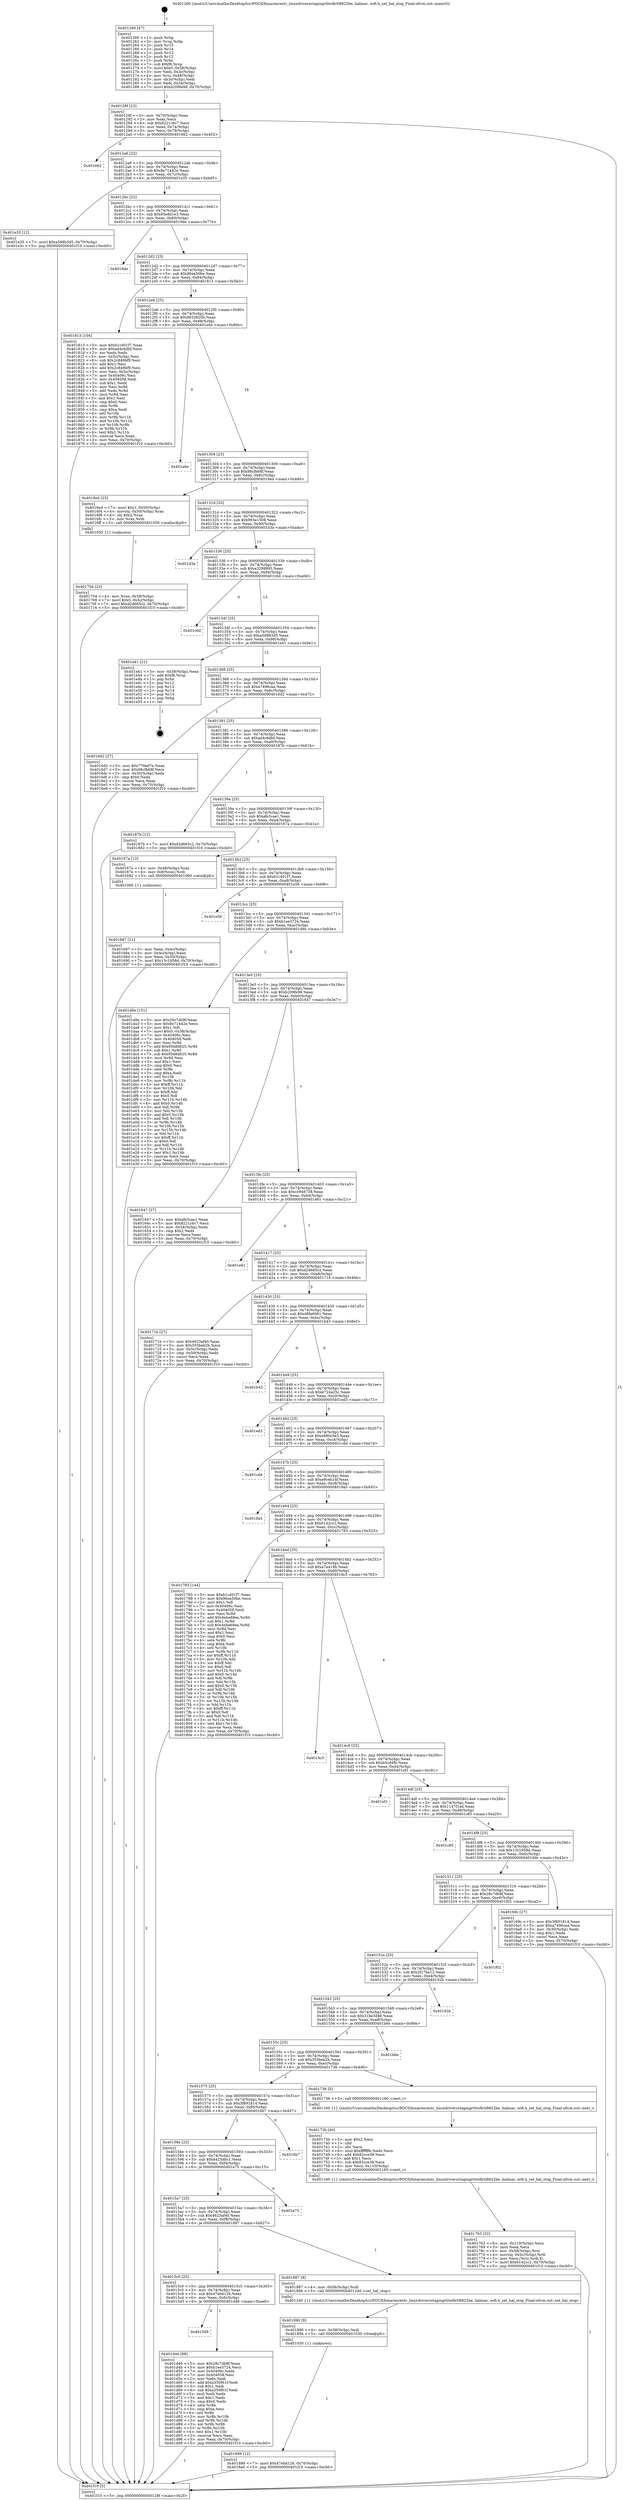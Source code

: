 digraph "0x401260" {
  label = "0x401260 (/mnt/c/Users/mathe/Desktop/tcc/POCII/binaries/extr_linuxdriversstagingrtlwifirtl8822be..halmac..wifi.h_set_hal_stop_Final-ollvm.out::main(0))"
  labelloc = "t"
  node[shape=record]

  Entry [label="",width=0.3,height=0.3,shape=circle,fillcolor=black,style=filled]
  "0x40128f" [label="{
     0x40128f [23]\l
     | [instrs]\l
     &nbsp;&nbsp;0x40128f \<+3\>: mov -0x70(%rbp),%eax\l
     &nbsp;&nbsp;0x401292 \<+2\>: mov %eax,%ecx\l
     &nbsp;&nbsp;0x401294 \<+6\>: sub $0x8221c6c7,%ecx\l
     &nbsp;&nbsp;0x40129a \<+3\>: mov %eax,-0x74(%rbp)\l
     &nbsp;&nbsp;0x40129d \<+3\>: mov %ecx,-0x78(%rbp)\l
     &nbsp;&nbsp;0x4012a0 \<+6\>: je 0000000000401662 \<main+0x402\>\l
  }"]
  "0x401662" [label="{
     0x401662\l
  }", style=dashed]
  "0x4012a6" [label="{
     0x4012a6 [22]\l
     | [instrs]\l
     &nbsp;&nbsp;0x4012a6 \<+5\>: jmp 00000000004012ab \<main+0x4b\>\l
     &nbsp;&nbsp;0x4012ab \<+3\>: mov -0x74(%rbp),%eax\l
     &nbsp;&nbsp;0x4012ae \<+5\>: sub $0x8e71442e,%eax\l
     &nbsp;&nbsp;0x4012b3 \<+3\>: mov %eax,-0x7c(%rbp)\l
     &nbsp;&nbsp;0x4012b6 \<+6\>: je 0000000000401e35 \<main+0xbd5\>\l
  }"]
  Exit [label="",width=0.3,height=0.3,shape=circle,fillcolor=black,style=filled,peripheries=2]
  "0x401e35" [label="{
     0x401e35 [12]\l
     | [instrs]\l
     &nbsp;&nbsp;0x401e35 \<+7\>: movl $0xa598b3d5,-0x70(%rbp)\l
     &nbsp;&nbsp;0x401e3c \<+5\>: jmp 0000000000401f10 \<main+0xcb0\>\l
  }"]
  "0x4012bc" [label="{
     0x4012bc [22]\l
     | [instrs]\l
     &nbsp;&nbsp;0x4012bc \<+5\>: jmp 00000000004012c1 \<main+0x61\>\l
     &nbsp;&nbsp;0x4012c1 \<+3\>: mov -0x74(%rbp),%eax\l
     &nbsp;&nbsp;0x4012c4 \<+5\>: sub $0x95e8d1e3,%eax\l
     &nbsp;&nbsp;0x4012c9 \<+3\>: mov %eax,-0x80(%rbp)\l
     &nbsp;&nbsp;0x4012cc \<+6\>: je 00000000004019de \<main+0x77e\>\l
  }"]
  "0x4015d9" [label="{
     0x4015d9\l
  }", style=dashed]
  "0x4019de" [label="{
     0x4019de\l
  }", style=dashed]
  "0x4012d2" [label="{
     0x4012d2 [25]\l
     | [instrs]\l
     &nbsp;&nbsp;0x4012d2 \<+5\>: jmp 00000000004012d7 \<main+0x77\>\l
     &nbsp;&nbsp;0x4012d7 \<+3\>: mov -0x74(%rbp),%eax\l
     &nbsp;&nbsp;0x4012da \<+5\>: sub $0x96ea50be,%eax\l
     &nbsp;&nbsp;0x4012df \<+6\>: mov %eax,-0x84(%rbp)\l
     &nbsp;&nbsp;0x4012e5 \<+6\>: je 0000000000401813 \<main+0x5b3\>\l
  }"]
  "0x401d46" [label="{
     0x401d46 [88]\l
     | [instrs]\l
     &nbsp;&nbsp;0x401d46 \<+5\>: mov $0x28c7db9f,%eax\l
     &nbsp;&nbsp;0x401d4b \<+5\>: mov $0xb1ee3724,%ecx\l
     &nbsp;&nbsp;0x401d50 \<+7\>: mov 0x40406c,%edx\l
     &nbsp;&nbsp;0x401d57 \<+7\>: mov 0x404058,%esi\l
     &nbsp;&nbsp;0x401d5e \<+2\>: mov %edx,%edi\l
     &nbsp;&nbsp;0x401d60 \<+6\>: add $0xa350f61f,%edi\l
     &nbsp;&nbsp;0x401d66 \<+3\>: sub $0x1,%edi\l
     &nbsp;&nbsp;0x401d69 \<+6\>: sub $0xa350f61f,%edi\l
     &nbsp;&nbsp;0x401d6f \<+3\>: imul %edi,%edx\l
     &nbsp;&nbsp;0x401d72 \<+3\>: and $0x1,%edx\l
     &nbsp;&nbsp;0x401d75 \<+3\>: cmp $0x0,%edx\l
     &nbsp;&nbsp;0x401d78 \<+4\>: sete %r8b\l
     &nbsp;&nbsp;0x401d7c \<+3\>: cmp $0xa,%esi\l
     &nbsp;&nbsp;0x401d7f \<+4\>: setl %r9b\l
     &nbsp;&nbsp;0x401d83 \<+3\>: mov %r8b,%r10b\l
     &nbsp;&nbsp;0x401d86 \<+3\>: and %r9b,%r10b\l
     &nbsp;&nbsp;0x401d89 \<+3\>: xor %r9b,%r8b\l
     &nbsp;&nbsp;0x401d8c \<+3\>: or %r8b,%r10b\l
     &nbsp;&nbsp;0x401d8f \<+4\>: test $0x1,%r10b\l
     &nbsp;&nbsp;0x401d93 \<+3\>: cmovne %ecx,%eax\l
     &nbsp;&nbsp;0x401d96 \<+3\>: mov %eax,-0x70(%rbp)\l
     &nbsp;&nbsp;0x401d99 \<+5\>: jmp 0000000000401f10 \<main+0xcb0\>\l
  }"]
  "0x401813" [label="{
     0x401813 [104]\l
     | [instrs]\l
     &nbsp;&nbsp;0x401813 \<+5\>: mov $0xb1c401f7,%eax\l
     &nbsp;&nbsp;0x401818 \<+5\>: mov $0xad4c6dbf,%ecx\l
     &nbsp;&nbsp;0x40181d \<+2\>: xor %edx,%edx\l
     &nbsp;&nbsp;0x40181f \<+3\>: mov -0x5c(%rbp),%esi\l
     &nbsp;&nbsp;0x401822 \<+6\>: sub $0x2c849bf9,%esi\l
     &nbsp;&nbsp;0x401828 \<+3\>: add $0x1,%esi\l
     &nbsp;&nbsp;0x40182b \<+6\>: add $0x2c849bf9,%esi\l
     &nbsp;&nbsp;0x401831 \<+3\>: mov %esi,-0x5c(%rbp)\l
     &nbsp;&nbsp;0x401834 \<+7\>: mov 0x40406c,%esi\l
     &nbsp;&nbsp;0x40183b \<+7\>: mov 0x404058,%edi\l
     &nbsp;&nbsp;0x401842 \<+3\>: sub $0x1,%edx\l
     &nbsp;&nbsp;0x401845 \<+3\>: mov %esi,%r8d\l
     &nbsp;&nbsp;0x401848 \<+3\>: add %edx,%r8d\l
     &nbsp;&nbsp;0x40184b \<+4\>: imul %r8d,%esi\l
     &nbsp;&nbsp;0x40184f \<+3\>: and $0x1,%esi\l
     &nbsp;&nbsp;0x401852 \<+3\>: cmp $0x0,%esi\l
     &nbsp;&nbsp;0x401855 \<+4\>: sete %r9b\l
     &nbsp;&nbsp;0x401859 \<+3\>: cmp $0xa,%edi\l
     &nbsp;&nbsp;0x40185c \<+4\>: setl %r10b\l
     &nbsp;&nbsp;0x401860 \<+3\>: mov %r9b,%r11b\l
     &nbsp;&nbsp;0x401863 \<+3\>: and %r10b,%r11b\l
     &nbsp;&nbsp;0x401866 \<+3\>: xor %r10b,%r9b\l
     &nbsp;&nbsp;0x401869 \<+3\>: or %r9b,%r11b\l
     &nbsp;&nbsp;0x40186c \<+4\>: test $0x1,%r11b\l
     &nbsp;&nbsp;0x401870 \<+3\>: cmovne %ecx,%eax\l
     &nbsp;&nbsp;0x401873 \<+3\>: mov %eax,-0x70(%rbp)\l
     &nbsp;&nbsp;0x401876 \<+5\>: jmp 0000000000401f10 \<main+0xcb0\>\l
  }"]
  "0x4012eb" [label="{
     0x4012eb [25]\l
     | [instrs]\l
     &nbsp;&nbsp;0x4012eb \<+5\>: jmp 00000000004012f0 \<main+0x90\>\l
     &nbsp;&nbsp;0x4012f0 \<+3\>: mov -0x74(%rbp),%eax\l
     &nbsp;&nbsp;0x4012f3 \<+5\>: sub $0x9833620b,%eax\l
     &nbsp;&nbsp;0x4012f8 \<+6\>: mov %eax,-0x88(%rbp)\l
     &nbsp;&nbsp;0x4012fe \<+6\>: je 0000000000401a6e \<main+0x80e\>\l
  }"]
  "0x401899" [label="{
     0x401899 [12]\l
     | [instrs]\l
     &nbsp;&nbsp;0x401899 \<+7\>: movl $0x47ebd126,-0x70(%rbp)\l
     &nbsp;&nbsp;0x4018a0 \<+5\>: jmp 0000000000401f10 \<main+0xcb0\>\l
  }"]
  "0x401a6e" [label="{
     0x401a6e\l
  }", style=dashed]
  "0x401304" [label="{
     0x401304 [25]\l
     | [instrs]\l
     &nbsp;&nbsp;0x401304 \<+5\>: jmp 0000000000401309 \<main+0xa9\>\l
     &nbsp;&nbsp;0x401309 \<+3\>: mov -0x74(%rbp),%eax\l
     &nbsp;&nbsp;0x40130c \<+5\>: sub $0x98cfb68f,%eax\l
     &nbsp;&nbsp;0x401311 \<+6\>: mov %eax,-0x8c(%rbp)\l
     &nbsp;&nbsp;0x401317 \<+6\>: je 00000000004016ed \<main+0x48d\>\l
  }"]
  "0x401890" [label="{
     0x401890 [9]\l
     | [instrs]\l
     &nbsp;&nbsp;0x401890 \<+4\>: mov -0x58(%rbp),%rdi\l
     &nbsp;&nbsp;0x401894 \<+5\>: call 0000000000401030 \<free@plt\>\l
     | [calls]\l
     &nbsp;&nbsp;0x401030 \{1\} (unknown)\l
  }"]
  "0x4016ed" [label="{
     0x4016ed [23]\l
     | [instrs]\l
     &nbsp;&nbsp;0x4016ed \<+7\>: movl $0x1,-0x50(%rbp)\l
     &nbsp;&nbsp;0x4016f4 \<+4\>: movslq -0x50(%rbp),%rax\l
     &nbsp;&nbsp;0x4016f8 \<+4\>: shl $0x2,%rax\l
     &nbsp;&nbsp;0x4016fc \<+3\>: mov %rax,%rdi\l
     &nbsp;&nbsp;0x4016ff \<+5\>: call 0000000000401050 \<malloc@plt\>\l
     | [calls]\l
     &nbsp;&nbsp;0x401050 \{1\} (unknown)\l
  }"]
  "0x40131d" [label="{
     0x40131d [25]\l
     | [instrs]\l
     &nbsp;&nbsp;0x40131d \<+5\>: jmp 0000000000401322 \<main+0xc2\>\l
     &nbsp;&nbsp;0x401322 \<+3\>: mov -0x74(%rbp),%eax\l
     &nbsp;&nbsp;0x401325 \<+5\>: sub $0x993e1508,%eax\l
     &nbsp;&nbsp;0x40132a \<+6\>: mov %eax,-0x90(%rbp)\l
     &nbsp;&nbsp;0x401330 \<+6\>: je 0000000000401d3a \<main+0xada\>\l
  }"]
  "0x4015c0" [label="{
     0x4015c0 [25]\l
     | [instrs]\l
     &nbsp;&nbsp;0x4015c0 \<+5\>: jmp 00000000004015c5 \<main+0x365\>\l
     &nbsp;&nbsp;0x4015c5 \<+3\>: mov -0x74(%rbp),%eax\l
     &nbsp;&nbsp;0x4015c8 \<+5\>: sub $0x47ebd126,%eax\l
     &nbsp;&nbsp;0x4015cd \<+6\>: mov %eax,-0xfc(%rbp)\l
     &nbsp;&nbsp;0x4015d3 \<+6\>: je 0000000000401d46 \<main+0xae6\>\l
  }"]
  "0x401d3a" [label="{
     0x401d3a\l
  }", style=dashed]
  "0x401336" [label="{
     0x401336 [25]\l
     | [instrs]\l
     &nbsp;&nbsp;0x401336 \<+5\>: jmp 000000000040133b \<main+0xdb\>\l
     &nbsp;&nbsp;0x40133b \<+3\>: mov -0x74(%rbp),%eax\l
     &nbsp;&nbsp;0x40133e \<+5\>: sub $0xa3299995,%eax\l
     &nbsp;&nbsp;0x401343 \<+6\>: mov %eax,-0x94(%rbp)\l
     &nbsp;&nbsp;0x401349 \<+6\>: je 0000000000401c6d \<main+0xa0d\>\l
  }"]
  "0x401887" [label="{
     0x401887 [9]\l
     | [instrs]\l
     &nbsp;&nbsp;0x401887 \<+4\>: mov -0x58(%rbp),%rdi\l
     &nbsp;&nbsp;0x40188b \<+5\>: call 0000000000401240 \<set_hal_stop\>\l
     | [calls]\l
     &nbsp;&nbsp;0x401240 \{1\} (/mnt/c/Users/mathe/Desktop/tcc/POCII/binaries/extr_linuxdriversstagingrtlwifirtl8822be..halmac..wifi.h_set_hal_stop_Final-ollvm.out::set_hal_stop)\l
  }"]
  "0x401c6d" [label="{
     0x401c6d\l
  }", style=dashed]
  "0x40134f" [label="{
     0x40134f [25]\l
     | [instrs]\l
     &nbsp;&nbsp;0x40134f \<+5\>: jmp 0000000000401354 \<main+0xf4\>\l
     &nbsp;&nbsp;0x401354 \<+3\>: mov -0x74(%rbp),%eax\l
     &nbsp;&nbsp;0x401357 \<+5\>: sub $0xa598b3d5,%eax\l
     &nbsp;&nbsp;0x40135c \<+6\>: mov %eax,-0x98(%rbp)\l
     &nbsp;&nbsp;0x401362 \<+6\>: je 0000000000401e41 \<main+0xbe1\>\l
  }"]
  "0x4015a7" [label="{
     0x4015a7 [25]\l
     | [instrs]\l
     &nbsp;&nbsp;0x4015a7 \<+5\>: jmp 00000000004015ac \<main+0x34c\>\l
     &nbsp;&nbsp;0x4015ac \<+3\>: mov -0x74(%rbp),%eax\l
     &nbsp;&nbsp;0x4015af \<+5\>: sub $0x4623af40,%eax\l
     &nbsp;&nbsp;0x4015b4 \<+6\>: mov %eax,-0xf8(%rbp)\l
     &nbsp;&nbsp;0x4015ba \<+6\>: je 0000000000401887 \<main+0x627\>\l
  }"]
  "0x401e41" [label="{
     0x401e41 [21]\l
     | [instrs]\l
     &nbsp;&nbsp;0x401e41 \<+3\>: mov -0x38(%rbp),%eax\l
     &nbsp;&nbsp;0x401e44 \<+7\>: add $0xf8,%rsp\l
     &nbsp;&nbsp;0x401e4b \<+1\>: pop %rbx\l
     &nbsp;&nbsp;0x401e4c \<+2\>: pop %r12\l
     &nbsp;&nbsp;0x401e4e \<+2\>: pop %r13\l
     &nbsp;&nbsp;0x401e50 \<+2\>: pop %r14\l
     &nbsp;&nbsp;0x401e52 \<+2\>: pop %r15\l
     &nbsp;&nbsp;0x401e54 \<+1\>: pop %rbp\l
     &nbsp;&nbsp;0x401e55 \<+1\>: ret\l
  }"]
  "0x401368" [label="{
     0x401368 [25]\l
     | [instrs]\l
     &nbsp;&nbsp;0x401368 \<+5\>: jmp 000000000040136d \<main+0x10d\>\l
     &nbsp;&nbsp;0x40136d \<+3\>: mov -0x74(%rbp),%eax\l
     &nbsp;&nbsp;0x401370 \<+5\>: sub $0xa7496caa,%eax\l
     &nbsp;&nbsp;0x401375 \<+6\>: mov %eax,-0x9c(%rbp)\l
     &nbsp;&nbsp;0x40137b \<+6\>: je 00000000004016d2 \<main+0x472\>\l
  }"]
  "0x401e75" [label="{
     0x401e75\l
  }", style=dashed]
  "0x4016d2" [label="{
     0x4016d2 [27]\l
     | [instrs]\l
     &nbsp;&nbsp;0x4016d2 \<+5\>: mov $0x77f4ef7e,%eax\l
     &nbsp;&nbsp;0x4016d7 \<+5\>: mov $0x98cfb68f,%ecx\l
     &nbsp;&nbsp;0x4016dc \<+3\>: mov -0x30(%rbp),%edx\l
     &nbsp;&nbsp;0x4016df \<+3\>: cmp $0x0,%edx\l
     &nbsp;&nbsp;0x4016e2 \<+3\>: cmove %ecx,%eax\l
     &nbsp;&nbsp;0x4016e5 \<+3\>: mov %eax,-0x70(%rbp)\l
     &nbsp;&nbsp;0x4016e8 \<+5\>: jmp 0000000000401f10 \<main+0xcb0\>\l
  }"]
  "0x401381" [label="{
     0x401381 [25]\l
     | [instrs]\l
     &nbsp;&nbsp;0x401381 \<+5\>: jmp 0000000000401386 \<main+0x126\>\l
     &nbsp;&nbsp;0x401386 \<+3\>: mov -0x74(%rbp),%eax\l
     &nbsp;&nbsp;0x401389 \<+5\>: sub $0xad4c6dbf,%eax\l
     &nbsp;&nbsp;0x40138e \<+6\>: mov %eax,-0xa0(%rbp)\l
     &nbsp;&nbsp;0x401394 \<+6\>: je 000000000040187b \<main+0x61b\>\l
  }"]
  "0x40158e" [label="{
     0x40158e [25]\l
     | [instrs]\l
     &nbsp;&nbsp;0x40158e \<+5\>: jmp 0000000000401593 \<main+0x333\>\l
     &nbsp;&nbsp;0x401593 \<+3\>: mov -0x74(%rbp),%eax\l
     &nbsp;&nbsp;0x401596 \<+5\>: sub $0x4425dbc1,%eax\l
     &nbsp;&nbsp;0x40159b \<+6\>: mov %eax,-0xf4(%rbp)\l
     &nbsp;&nbsp;0x4015a1 \<+6\>: je 0000000000401e75 \<main+0xc15\>\l
  }"]
  "0x40187b" [label="{
     0x40187b [12]\l
     | [instrs]\l
     &nbsp;&nbsp;0x40187b \<+7\>: movl $0xd2d665c2,-0x70(%rbp)\l
     &nbsp;&nbsp;0x401882 \<+5\>: jmp 0000000000401f10 \<main+0xcb0\>\l
  }"]
  "0x40139a" [label="{
     0x40139a [25]\l
     | [instrs]\l
     &nbsp;&nbsp;0x40139a \<+5\>: jmp 000000000040139f \<main+0x13f\>\l
     &nbsp;&nbsp;0x40139f \<+3\>: mov -0x74(%rbp),%eax\l
     &nbsp;&nbsp;0x4013a2 \<+5\>: sub $0xafe3cae1,%eax\l
     &nbsp;&nbsp;0x4013a7 \<+6\>: mov %eax,-0xa4(%rbp)\l
     &nbsp;&nbsp;0x4013ad \<+6\>: je 000000000040167a \<main+0x41a\>\l
  }"]
  "0x4016b7" [label="{
     0x4016b7\l
  }", style=dashed]
  "0x40167a" [label="{
     0x40167a [13]\l
     | [instrs]\l
     &nbsp;&nbsp;0x40167a \<+4\>: mov -0x48(%rbp),%rax\l
     &nbsp;&nbsp;0x40167e \<+4\>: mov 0x8(%rax),%rdi\l
     &nbsp;&nbsp;0x401682 \<+5\>: call 0000000000401060 \<atoi@plt\>\l
     | [calls]\l
     &nbsp;&nbsp;0x401060 \{1\} (unknown)\l
  }"]
  "0x4013b3" [label="{
     0x4013b3 [25]\l
     | [instrs]\l
     &nbsp;&nbsp;0x4013b3 \<+5\>: jmp 00000000004013b8 \<main+0x158\>\l
     &nbsp;&nbsp;0x4013b8 \<+3\>: mov -0x74(%rbp),%eax\l
     &nbsp;&nbsp;0x4013bb \<+5\>: sub $0xb1c401f7,%eax\l
     &nbsp;&nbsp;0x4013c0 \<+6\>: mov %eax,-0xa8(%rbp)\l
     &nbsp;&nbsp;0x4013c6 \<+6\>: je 0000000000401e56 \<main+0xbf6\>\l
  }"]
  "0x401763" [label="{
     0x401763 [32]\l
     | [instrs]\l
     &nbsp;&nbsp;0x401763 \<+6\>: mov -0x110(%rbp),%ecx\l
     &nbsp;&nbsp;0x401769 \<+3\>: imul %eax,%ecx\l
     &nbsp;&nbsp;0x40176c \<+4\>: mov -0x58(%rbp),%rsi\l
     &nbsp;&nbsp;0x401770 \<+4\>: movslq -0x5c(%rbp),%rdi\l
     &nbsp;&nbsp;0x401774 \<+3\>: mov %ecx,(%rsi,%rdi,4)\l
     &nbsp;&nbsp;0x401777 \<+7\>: movl $0x6142cc1,-0x70(%rbp)\l
     &nbsp;&nbsp;0x40177e \<+5\>: jmp 0000000000401f10 \<main+0xcb0\>\l
  }"]
  "0x401e56" [label="{
     0x401e56\l
  }", style=dashed]
  "0x4013cc" [label="{
     0x4013cc [25]\l
     | [instrs]\l
     &nbsp;&nbsp;0x4013cc \<+5\>: jmp 00000000004013d1 \<main+0x171\>\l
     &nbsp;&nbsp;0x4013d1 \<+3\>: mov -0x74(%rbp),%eax\l
     &nbsp;&nbsp;0x4013d4 \<+5\>: sub $0xb1ee3724,%eax\l
     &nbsp;&nbsp;0x4013d9 \<+6\>: mov %eax,-0xac(%rbp)\l
     &nbsp;&nbsp;0x4013df \<+6\>: je 0000000000401d9e \<main+0xb3e\>\l
  }"]
  "0x40173b" [label="{
     0x40173b [40]\l
     | [instrs]\l
     &nbsp;&nbsp;0x40173b \<+5\>: mov $0x2,%ecx\l
     &nbsp;&nbsp;0x401740 \<+1\>: cltd\l
     &nbsp;&nbsp;0x401741 \<+2\>: idiv %ecx\l
     &nbsp;&nbsp;0x401743 \<+6\>: imul $0xfffffffe,%edx,%ecx\l
     &nbsp;&nbsp;0x401749 \<+6\>: add $0x82cce38,%ecx\l
     &nbsp;&nbsp;0x40174f \<+3\>: add $0x1,%ecx\l
     &nbsp;&nbsp;0x401752 \<+6\>: sub $0x82cce38,%ecx\l
     &nbsp;&nbsp;0x401758 \<+6\>: mov %ecx,-0x110(%rbp)\l
     &nbsp;&nbsp;0x40175e \<+5\>: call 0000000000401160 \<next_i\>\l
     | [calls]\l
     &nbsp;&nbsp;0x401160 \{1\} (/mnt/c/Users/mathe/Desktop/tcc/POCII/binaries/extr_linuxdriversstagingrtlwifirtl8822be..halmac..wifi.h_set_hal_stop_Final-ollvm.out::next_i)\l
  }"]
  "0x401d9e" [label="{
     0x401d9e [151]\l
     | [instrs]\l
     &nbsp;&nbsp;0x401d9e \<+5\>: mov $0x28c7db9f,%eax\l
     &nbsp;&nbsp;0x401da3 \<+5\>: mov $0x8e71442e,%ecx\l
     &nbsp;&nbsp;0x401da8 \<+2\>: mov $0x1,%dl\l
     &nbsp;&nbsp;0x401daa \<+7\>: movl $0x0,-0x38(%rbp)\l
     &nbsp;&nbsp;0x401db1 \<+7\>: mov 0x40406c,%esi\l
     &nbsp;&nbsp;0x401db8 \<+7\>: mov 0x404058,%edi\l
     &nbsp;&nbsp;0x401dbf \<+3\>: mov %esi,%r8d\l
     &nbsp;&nbsp;0x401dc2 \<+7\>: add $0x95d8d625,%r8d\l
     &nbsp;&nbsp;0x401dc9 \<+4\>: sub $0x1,%r8d\l
     &nbsp;&nbsp;0x401dcd \<+7\>: sub $0x95d8d625,%r8d\l
     &nbsp;&nbsp;0x401dd4 \<+4\>: imul %r8d,%esi\l
     &nbsp;&nbsp;0x401dd8 \<+3\>: and $0x1,%esi\l
     &nbsp;&nbsp;0x401ddb \<+3\>: cmp $0x0,%esi\l
     &nbsp;&nbsp;0x401dde \<+4\>: sete %r9b\l
     &nbsp;&nbsp;0x401de2 \<+3\>: cmp $0xa,%edi\l
     &nbsp;&nbsp;0x401de5 \<+4\>: setl %r10b\l
     &nbsp;&nbsp;0x401de9 \<+3\>: mov %r9b,%r11b\l
     &nbsp;&nbsp;0x401dec \<+4\>: xor $0xff,%r11b\l
     &nbsp;&nbsp;0x401df0 \<+3\>: mov %r10b,%bl\l
     &nbsp;&nbsp;0x401df3 \<+3\>: xor $0xff,%bl\l
     &nbsp;&nbsp;0x401df6 \<+3\>: xor $0x0,%dl\l
     &nbsp;&nbsp;0x401df9 \<+3\>: mov %r11b,%r14b\l
     &nbsp;&nbsp;0x401dfc \<+4\>: and $0x0,%r14b\l
     &nbsp;&nbsp;0x401e00 \<+3\>: and %dl,%r9b\l
     &nbsp;&nbsp;0x401e03 \<+3\>: mov %bl,%r15b\l
     &nbsp;&nbsp;0x401e06 \<+4\>: and $0x0,%r15b\l
     &nbsp;&nbsp;0x401e0a \<+3\>: and %dl,%r10b\l
     &nbsp;&nbsp;0x401e0d \<+3\>: or %r9b,%r14b\l
     &nbsp;&nbsp;0x401e10 \<+3\>: or %r10b,%r15b\l
     &nbsp;&nbsp;0x401e13 \<+3\>: xor %r15b,%r14b\l
     &nbsp;&nbsp;0x401e16 \<+3\>: or %bl,%r11b\l
     &nbsp;&nbsp;0x401e19 \<+4\>: xor $0xff,%r11b\l
     &nbsp;&nbsp;0x401e1d \<+3\>: or $0x0,%dl\l
     &nbsp;&nbsp;0x401e20 \<+3\>: and %dl,%r11b\l
     &nbsp;&nbsp;0x401e23 \<+3\>: or %r11b,%r14b\l
     &nbsp;&nbsp;0x401e26 \<+4\>: test $0x1,%r14b\l
     &nbsp;&nbsp;0x401e2a \<+3\>: cmovne %ecx,%eax\l
     &nbsp;&nbsp;0x401e2d \<+3\>: mov %eax,-0x70(%rbp)\l
     &nbsp;&nbsp;0x401e30 \<+5\>: jmp 0000000000401f10 \<main+0xcb0\>\l
  }"]
  "0x4013e5" [label="{
     0x4013e5 [25]\l
     | [instrs]\l
     &nbsp;&nbsp;0x4013e5 \<+5\>: jmp 00000000004013ea \<main+0x18a\>\l
     &nbsp;&nbsp;0x4013ea \<+3\>: mov -0x74(%rbp),%eax\l
     &nbsp;&nbsp;0x4013ed \<+5\>: sub $0xb209fe98,%eax\l
     &nbsp;&nbsp;0x4013f2 \<+6\>: mov %eax,-0xb0(%rbp)\l
     &nbsp;&nbsp;0x4013f8 \<+6\>: je 0000000000401647 \<main+0x3e7\>\l
  }"]
  "0x401575" [label="{
     0x401575 [25]\l
     | [instrs]\l
     &nbsp;&nbsp;0x401575 \<+5\>: jmp 000000000040157a \<main+0x31a\>\l
     &nbsp;&nbsp;0x40157a \<+3\>: mov -0x74(%rbp),%eax\l
     &nbsp;&nbsp;0x40157d \<+5\>: sub $0x3f691814,%eax\l
     &nbsp;&nbsp;0x401582 \<+6\>: mov %eax,-0xf0(%rbp)\l
     &nbsp;&nbsp;0x401588 \<+6\>: je 00000000004016b7 \<main+0x457\>\l
  }"]
  "0x401647" [label="{
     0x401647 [27]\l
     | [instrs]\l
     &nbsp;&nbsp;0x401647 \<+5\>: mov $0xafe3cae1,%eax\l
     &nbsp;&nbsp;0x40164c \<+5\>: mov $0x8221c6c7,%ecx\l
     &nbsp;&nbsp;0x401651 \<+3\>: mov -0x34(%rbp),%edx\l
     &nbsp;&nbsp;0x401654 \<+3\>: cmp $0x2,%edx\l
     &nbsp;&nbsp;0x401657 \<+3\>: cmovne %ecx,%eax\l
     &nbsp;&nbsp;0x40165a \<+3\>: mov %eax,-0x70(%rbp)\l
     &nbsp;&nbsp;0x40165d \<+5\>: jmp 0000000000401f10 \<main+0xcb0\>\l
  }"]
  "0x4013fe" [label="{
     0x4013fe [25]\l
     | [instrs]\l
     &nbsp;&nbsp;0x4013fe \<+5\>: jmp 0000000000401403 \<main+0x1a3\>\l
     &nbsp;&nbsp;0x401403 \<+3\>: mov -0x74(%rbp),%eax\l
     &nbsp;&nbsp;0x401406 \<+5\>: sub $0xcc948738,%eax\l
     &nbsp;&nbsp;0x40140b \<+6\>: mov %eax,-0xb4(%rbp)\l
     &nbsp;&nbsp;0x401411 \<+6\>: je 0000000000401e81 \<main+0xc21\>\l
  }"]
  "0x401f10" [label="{
     0x401f10 [5]\l
     | [instrs]\l
     &nbsp;&nbsp;0x401f10 \<+5\>: jmp 000000000040128f \<main+0x2f\>\l
  }"]
  "0x401260" [label="{
     0x401260 [47]\l
     | [instrs]\l
     &nbsp;&nbsp;0x401260 \<+1\>: push %rbp\l
     &nbsp;&nbsp;0x401261 \<+3\>: mov %rsp,%rbp\l
     &nbsp;&nbsp;0x401264 \<+2\>: push %r15\l
     &nbsp;&nbsp;0x401266 \<+2\>: push %r14\l
     &nbsp;&nbsp;0x401268 \<+2\>: push %r13\l
     &nbsp;&nbsp;0x40126a \<+2\>: push %r12\l
     &nbsp;&nbsp;0x40126c \<+1\>: push %rbx\l
     &nbsp;&nbsp;0x40126d \<+7\>: sub $0xf8,%rsp\l
     &nbsp;&nbsp;0x401274 \<+7\>: movl $0x0,-0x38(%rbp)\l
     &nbsp;&nbsp;0x40127b \<+3\>: mov %edi,-0x3c(%rbp)\l
     &nbsp;&nbsp;0x40127e \<+4\>: mov %rsi,-0x48(%rbp)\l
     &nbsp;&nbsp;0x401282 \<+3\>: mov -0x3c(%rbp),%edi\l
     &nbsp;&nbsp;0x401285 \<+3\>: mov %edi,-0x34(%rbp)\l
     &nbsp;&nbsp;0x401288 \<+7\>: movl $0xb209fe98,-0x70(%rbp)\l
  }"]
  "0x401687" [label="{
     0x401687 [21]\l
     | [instrs]\l
     &nbsp;&nbsp;0x401687 \<+3\>: mov %eax,-0x4c(%rbp)\l
     &nbsp;&nbsp;0x40168a \<+3\>: mov -0x4c(%rbp),%eax\l
     &nbsp;&nbsp;0x40168d \<+3\>: mov %eax,-0x30(%rbp)\l
     &nbsp;&nbsp;0x401690 \<+7\>: movl $0x13c1958d,-0x70(%rbp)\l
     &nbsp;&nbsp;0x401697 \<+5\>: jmp 0000000000401f10 \<main+0xcb0\>\l
  }"]
  "0x401736" [label="{
     0x401736 [5]\l
     | [instrs]\l
     &nbsp;&nbsp;0x401736 \<+5\>: call 0000000000401160 \<next_i\>\l
     | [calls]\l
     &nbsp;&nbsp;0x401160 \{1\} (/mnt/c/Users/mathe/Desktop/tcc/POCII/binaries/extr_linuxdriversstagingrtlwifirtl8822be..halmac..wifi.h_set_hal_stop_Final-ollvm.out::next_i)\l
  }"]
  "0x401e81" [label="{
     0x401e81\l
  }", style=dashed]
  "0x401417" [label="{
     0x401417 [25]\l
     | [instrs]\l
     &nbsp;&nbsp;0x401417 \<+5\>: jmp 000000000040141c \<main+0x1bc\>\l
     &nbsp;&nbsp;0x40141c \<+3\>: mov -0x74(%rbp),%eax\l
     &nbsp;&nbsp;0x40141f \<+5\>: sub $0xd2d665c2,%eax\l
     &nbsp;&nbsp;0x401424 \<+6\>: mov %eax,-0xb8(%rbp)\l
     &nbsp;&nbsp;0x40142a \<+6\>: je 000000000040171b \<main+0x4bb\>\l
  }"]
  "0x40155c" [label="{
     0x40155c [25]\l
     | [instrs]\l
     &nbsp;&nbsp;0x40155c \<+5\>: jmp 0000000000401561 \<main+0x301\>\l
     &nbsp;&nbsp;0x401561 \<+3\>: mov -0x74(%rbp),%eax\l
     &nbsp;&nbsp;0x401564 \<+5\>: sub $0x355beb2b,%eax\l
     &nbsp;&nbsp;0x401569 \<+6\>: mov %eax,-0xec(%rbp)\l
     &nbsp;&nbsp;0x40156f \<+6\>: je 0000000000401736 \<main+0x4d6\>\l
  }"]
  "0x40171b" [label="{
     0x40171b [27]\l
     | [instrs]\l
     &nbsp;&nbsp;0x40171b \<+5\>: mov $0x4623af40,%eax\l
     &nbsp;&nbsp;0x401720 \<+5\>: mov $0x355beb2b,%ecx\l
     &nbsp;&nbsp;0x401725 \<+3\>: mov -0x5c(%rbp),%edx\l
     &nbsp;&nbsp;0x401728 \<+3\>: cmp -0x50(%rbp),%edx\l
     &nbsp;&nbsp;0x40172b \<+3\>: cmovl %ecx,%eax\l
     &nbsp;&nbsp;0x40172e \<+3\>: mov %eax,-0x70(%rbp)\l
     &nbsp;&nbsp;0x401731 \<+5\>: jmp 0000000000401f10 \<main+0xcb0\>\l
  }"]
  "0x401430" [label="{
     0x401430 [25]\l
     | [instrs]\l
     &nbsp;&nbsp;0x401430 \<+5\>: jmp 0000000000401435 \<main+0x1d5\>\l
     &nbsp;&nbsp;0x401435 \<+3\>: mov -0x74(%rbp),%eax\l
     &nbsp;&nbsp;0x401438 \<+5\>: sub $0xd8fa6061,%eax\l
     &nbsp;&nbsp;0x40143d \<+6\>: mov %eax,-0xbc(%rbp)\l
     &nbsp;&nbsp;0x401443 \<+6\>: je 0000000000401b43 \<main+0x8e3\>\l
  }"]
  "0x401b6e" [label="{
     0x401b6e\l
  }", style=dashed]
  "0x401b43" [label="{
     0x401b43\l
  }", style=dashed]
  "0x401449" [label="{
     0x401449 [25]\l
     | [instrs]\l
     &nbsp;&nbsp;0x401449 \<+5\>: jmp 000000000040144e \<main+0x1ee\>\l
     &nbsp;&nbsp;0x40144e \<+3\>: mov -0x74(%rbp),%eax\l
     &nbsp;&nbsp;0x401451 \<+5\>: sub $0xe724a25c,%eax\l
     &nbsp;&nbsp;0x401456 \<+6\>: mov %eax,-0xc0(%rbp)\l
     &nbsp;&nbsp;0x40145c \<+6\>: je 0000000000401ed3 \<main+0xc73\>\l
  }"]
  "0x401543" [label="{
     0x401543 [25]\l
     | [instrs]\l
     &nbsp;&nbsp;0x401543 \<+5\>: jmp 0000000000401548 \<main+0x2e8\>\l
     &nbsp;&nbsp;0x401548 \<+3\>: mov -0x74(%rbp),%eax\l
     &nbsp;&nbsp;0x40154b \<+5\>: sub $0x31be3d46,%eax\l
     &nbsp;&nbsp;0x401550 \<+6\>: mov %eax,-0xe8(%rbp)\l
     &nbsp;&nbsp;0x401556 \<+6\>: je 0000000000401b6e \<main+0x90e\>\l
  }"]
  "0x401ed3" [label="{
     0x401ed3\l
  }", style=dashed]
  "0x401462" [label="{
     0x401462 [25]\l
     | [instrs]\l
     &nbsp;&nbsp;0x401462 \<+5\>: jmp 0000000000401467 \<main+0x207\>\l
     &nbsp;&nbsp;0x401467 \<+3\>: mov -0x74(%rbp),%eax\l
     &nbsp;&nbsp;0x40146a \<+5\>: sub $0xe880c5e3,%eax\l
     &nbsp;&nbsp;0x40146f \<+6\>: mov %eax,-0xc4(%rbp)\l
     &nbsp;&nbsp;0x401475 \<+6\>: je 0000000000401cdd \<main+0xa7d\>\l
  }"]
  "0x40192b" [label="{
     0x40192b\l
  }", style=dashed]
  "0x401cdd" [label="{
     0x401cdd\l
  }", style=dashed]
  "0x40147b" [label="{
     0x40147b [25]\l
     | [instrs]\l
     &nbsp;&nbsp;0x40147b \<+5\>: jmp 0000000000401480 \<main+0x220\>\l
     &nbsp;&nbsp;0x401480 \<+3\>: mov -0x74(%rbp),%eax\l
     &nbsp;&nbsp;0x401483 \<+5\>: sub $0xe9ceb1df,%eax\l
     &nbsp;&nbsp;0x401488 \<+6\>: mov %eax,-0xc8(%rbp)\l
     &nbsp;&nbsp;0x40148e \<+6\>: je 00000000004018a5 \<main+0x645\>\l
  }"]
  "0x40152a" [label="{
     0x40152a [25]\l
     | [instrs]\l
     &nbsp;&nbsp;0x40152a \<+5\>: jmp 000000000040152f \<main+0x2cf\>\l
     &nbsp;&nbsp;0x40152f \<+3\>: mov -0x74(%rbp),%eax\l
     &nbsp;&nbsp;0x401532 \<+5\>: sub $0x2f17be12,%eax\l
     &nbsp;&nbsp;0x401537 \<+6\>: mov %eax,-0xe4(%rbp)\l
     &nbsp;&nbsp;0x40153d \<+6\>: je 000000000040192b \<main+0x6cb\>\l
  }"]
  "0x4018a5" [label="{
     0x4018a5\l
  }", style=dashed]
  "0x401494" [label="{
     0x401494 [25]\l
     | [instrs]\l
     &nbsp;&nbsp;0x401494 \<+5\>: jmp 0000000000401499 \<main+0x239\>\l
     &nbsp;&nbsp;0x401499 \<+3\>: mov -0x74(%rbp),%eax\l
     &nbsp;&nbsp;0x40149c \<+5\>: sub $0x6142cc1,%eax\l
     &nbsp;&nbsp;0x4014a1 \<+6\>: mov %eax,-0xcc(%rbp)\l
     &nbsp;&nbsp;0x4014a7 \<+6\>: je 0000000000401783 \<main+0x523\>\l
  }"]
  "0x401f02" [label="{
     0x401f02\l
  }", style=dashed]
  "0x401783" [label="{
     0x401783 [144]\l
     | [instrs]\l
     &nbsp;&nbsp;0x401783 \<+5\>: mov $0xb1c401f7,%eax\l
     &nbsp;&nbsp;0x401788 \<+5\>: mov $0x96ea50be,%ecx\l
     &nbsp;&nbsp;0x40178d \<+2\>: mov $0x1,%dl\l
     &nbsp;&nbsp;0x40178f \<+7\>: mov 0x40406c,%esi\l
     &nbsp;&nbsp;0x401796 \<+7\>: mov 0x404058,%edi\l
     &nbsp;&nbsp;0x40179d \<+3\>: mov %esi,%r8d\l
     &nbsp;&nbsp;0x4017a0 \<+7\>: add $0x4eba68ee,%r8d\l
     &nbsp;&nbsp;0x4017a7 \<+4\>: sub $0x1,%r8d\l
     &nbsp;&nbsp;0x4017ab \<+7\>: sub $0x4eba68ee,%r8d\l
     &nbsp;&nbsp;0x4017b2 \<+4\>: imul %r8d,%esi\l
     &nbsp;&nbsp;0x4017b6 \<+3\>: and $0x1,%esi\l
     &nbsp;&nbsp;0x4017b9 \<+3\>: cmp $0x0,%esi\l
     &nbsp;&nbsp;0x4017bc \<+4\>: sete %r9b\l
     &nbsp;&nbsp;0x4017c0 \<+3\>: cmp $0xa,%edi\l
     &nbsp;&nbsp;0x4017c3 \<+4\>: setl %r10b\l
     &nbsp;&nbsp;0x4017c7 \<+3\>: mov %r9b,%r11b\l
     &nbsp;&nbsp;0x4017ca \<+4\>: xor $0xff,%r11b\l
     &nbsp;&nbsp;0x4017ce \<+3\>: mov %r10b,%bl\l
     &nbsp;&nbsp;0x4017d1 \<+3\>: xor $0xff,%bl\l
     &nbsp;&nbsp;0x4017d4 \<+3\>: xor $0x0,%dl\l
     &nbsp;&nbsp;0x4017d7 \<+3\>: mov %r11b,%r14b\l
     &nbsp;&nbsp;0x4017da \<+4\>: and $0x0,%r14b\l
     &nbsp;&nbsp;0x4017de \<+3\>: and %dl,%r9b\l
     &nbsp;&nbsp;0x4017e1 \<+3\>: mov %bl,%r15b\l
     &nbsp;&nbsp;0x4017e4 \<+4\>: and $0x0,%r15b\l
     &nbsp;&nbsp;0x4017e8 \<+3\>: and %dl,%r10b\l
     &nbsp;&nbsp;0x4017eb \<+3\>: or %r9b,%r14b\l
     &nbsp;&nbsp;0x4017ee \<+3\>: or %r10b,%r15b\l
     &nbsp;&nbsp;0x4017f1 \<+3\>: xor %r15b,%r14b\l
     &nbsp;&nbsp;0x4017f4 \<+3\>: or %bl,%r11b\l
     &nbsp;&nbsp;0x4017f7 \<+4\>: xor $0xff,%r11b\l
     &nbsp;&nbsp;0x4017fb \<+3\>: or $0x0,%dl\l
     &nbsp;&nbsp;0x4017fe \<+3\>: and %dl,%r11b\l
     &nbsp;&nbsp;0x401801 \<+3\>: or %r11b,%r14b\l
     &nbsp;&nbsp;0x401804 \<+4\>: test $0x1,%r14b\l
     &nbsp;&nbsp;0x401808 \<+3\>: cmovne %ecx,%eax\l
     &nbsp;&nbsp;0x40180b \<+3\>: mov %eax,-0x70(%rbp)\l
     &nbsp;&nbsp;0x40180e \<+5\>: jmp 0000000000401f10 \<main+0xcb0\>\l
  }"]
  "0x4014ad" [label="{
     0x4014ad [25]\l
     | [instrs]\l
     &nbsp;&nbsp;0x4014ad \<+5\>: jmp 00000000004014b2 \<main+0x252\>\l
     &nbsp;&nbsp;0x4014b2 \<+3\>: mov -0x74(%rbp),%eax\l
     &nbsp;&nbsp;0x4014b5 \<+5\>: sub $0xa7a418b,%eax\l
     &nbsp;&nbsp;0x4014ba \<+6\>: mov %eax,-0xd0(%rbp)\l
     &nbsp;&nbsp;0x4014c0 \<+6\>: je 00000000004019c3 \<main+0x763\>\l
  }"]
  "0x401704" [label="{
     0x401704 [23]\l
     | [instrs]\l
     &nbsp;&nbsp;0x401704 \<+4\>: mov %rax,-0x58(%rbp)\l
     &nbsp;&nbsp;0x401708 \<+7\>: movl $0x0,-0x5c(%rbp)\l
     &nbsp;&nbsp;0x40170f \<+7\>: movl $0xd2d665c2,-0x70(%rbp)\l
     &nbsp;&nbsp;0x401716 \<+5\>: jmp 0000000000401f10 \<main+0xcb0\>\l
  }"]
  "0x4019c3" [label="{
     0x4019c3\l
  }", style=dashed]
  "0x4014c6" [label="{
     0x4014c6 [25]\l
     | [instrs]\l
     &nbsp;&nbsp;0x4014c6 \<+5\>: jmp 00000000004014cb \<main+0x26b\>\l
     &nbsp;&nbsp;0x4014cb \<+3\>: mov -0x74(%rbp),%eax\l
     &nbsp;&nbsp;0x4014ce \<+5\>: sub $0xb5cd4fb,%eax\l
     &nbsp;&nbsp;0x4014d3 \<+6\>: mov %eax,-0xd4(%rbp)\l
     &nbsp;&nbsp;0x4014d9 \<+6\>: je 0000000000401ef1 \<main+0xc91\>\l
  }"]
  "0x401511" [label="{
     0x401511 [25]\l
     | [instrs]\l
     &nbsp;&nbsp;0x401511 \<+5\>: jmp 0000000000401516 \<main+0x2b6\>\l
     &nbsp;&nbsp;0x401516 \<+3\>: mov -0x74(%rbp),%eax\l
     &nbsp;&nbsp;0x401519 \<+5\>: sub $0x28c7db9f,%eax\l
     &nbsp;&nbsp;0x40151e \<+6\>: mov %eax,-0xe0(%rbp)\l
     &nbsp;&nbsp;0x401524 \<+6\>: je 0000000000401f02 \<main+0xca2\>\l
  }"]
  "0x401ef1" [label="{
     0x401ef1\l
  }", style=dashed]
  "0x4014df" [label="{
     0x4014df [25]\l
     | [instrs]\l
     &nbsp;&nbsp;0x4014df \<+5\>: jmp 00000000004014e4 \<main+0x284\>\l
     &nbsp;&nbsp;0x4014e4 \<+3\>: mov -0x74(%rbp),%eax\l
     &nbsp;&nbsp;0x4014e7 \<+5\>: sub $0x1147f1ad,%eax\l
     &nbsp;&nbsp;0x4014ec \<+6\>: mov %eax,-0xd8(%rbp)\l
     &nbsp;&nbsp;0x4014f2 \<+6\>: je 0000000000401c85 \<main+0xa25\>\l
  }"]
  "0x40169c" [label="{
     0x40169c [27]\l
     | [instrs]\l
     &nbsp;&nbsp;0x40169c \<+5\>: mov $0x3f691814,%eax\l
     &nbsp;&nbsp;0x4016a1 \<+5\>: mov $0xa7496caa,%ecx\l
     &nbsp;&nbsp;0x4016a6 \<+3\>: mov -0x30(%rbp),%edx\l
     &nbsp;&nbsp;0x4016a9 \<+3\>: cmp $0x1,%edx\l
     &nbsp;&nbsp;0x4016ac \<+3\>: cmovl %ecx,%eax\l
     &nbsp;&nbsp;0x4016af \<+3\>: mov %eax,-0x70(%rbp)\l
     &nbsp;&nbsp;0x4016b2 \<+5\>: jmp 0000000000401f10 \<main+0xcb0\>\l
  }"]
  "0x401c85" [label="{
     0x401c85\l
  }", style=dashed]
  "0x4014f8" [label="{
     0x4014f8 [25]\l
     | [instrs]\l
     &nbsp;&nbsp;0x4014f8 \<+5\>: jmp 00000000004014fd \<main+0x29d\>\l
     &nbsp;&nbsp;0x4014fd \<+3\>: mov -0x74(%rbp),%eax\l
     &nbsp;&nbsp;0x401500 \<+5\>: sub $0x13c1958d,%eax\l
     &nbsp;&nbsp;0x401505 \<+6\>: mov %eax,-0xdc(%rbp)\l
     &nbsp;&nbsp;0x40150b \<+6\>: je 000000000040169c \<main+0x43c\>\l
  }"]
  Entry -> "0x401260" [label=" 1"]
  "0x40128f" -> "0x401662" [label=" 0"]
  "0x40128f" -> "0x4012a6" [label=" 16"]
  "0x401e41" -> Exit [label=" 1"]
  "0x4012a6" -> "0x401e35" [label=" 1"]
  "0x4012a6" -> "0x4012bc" [label=" 15"]
  "0x401e35" -> "0x401f10" [label=" 1"]
  "0x4012bc" -> "0x4019de" [label=" 0"]
  "0x4012bc" -> "0x4012d2" [label=" 15"]
  "0x401d9e" -> "0x401f10" [label=" 1"]
  "0x4012d2" -> "0x401813" [label=" 1"]
  "0x4012d2" -> "0x4012eb" [label=" 14"]
  "0x401d46" -> "0x401f10" [label=" 1"]
  "0x4012eb" -> "0x401a6e" [label=" 0"]
  "0x4012eb" -> "0x401304" [label=" 14"]
  "0x4015c0" -> "0x401d46" [label=" 1"]
  "0x401304" -> "0x4016ed" [label=" 1"]
  "0x401304" -> "0x40131d" [label=" 13"]
  "0x4015c0" -> "0x4015d9" [label=" 0"]
  "0x40131d" -> "0x401d3a" [label=" 0"]
  "0x40131d" -> "0x401336" [label=" 13"]
  "0x401899" -> "0x401f10" [label=" 1"]
  "0x401336" -> "0x401c6d" [label=" 0"]
  "0x401336" -> "0x40134f" [label=" 13"]
  "0x401890" -> "0x401899" [label=" 1"]
  "0x40134f" -> "0x401e41" [label=" 1"]
  "0x40134f" -> "0x401368" [label=" 12"]
  "0x4015a7" -> "0x4015c0" [label=" 1"]
  "0x401368" -> "0x4016d2" [label=" 1"]
  "0x401368" -> "0x401381" [label=" 11"]
  "0x4015a7" -> "0x401887" [label=" 1"]
  "0x401381" -> "0x40187b" [label=" 1"]
  "0x401381" -> "0x40139a" [label=" 10"]
  "0x40158e" -> "0x4015a7" [label=" 2"]
  "0x40139a" -> "0x40167a" [label=" 1"]
  "0x40139a" -> "0x4013b3" [label=" 9"]
  "0x40158e" -> "0x401e75" [label=" 0"]
  "0x4013b3" -> "0x401e56" [label=" 0"]
  "0x4013b3" -> "0x4013cc" [label=" 9"]
  "0x401575" -> "0x40158e" [label=" 2"]
  "0x4013cc" -> "0x401d9e" [label=" 1"]
  "0x4013cc" -> "0x4013e5" [label=" 8"]
  "0x401575" -> "0x4016b7" [label=" 0"]
  "0x4013e5" -> "0x401647" [label=" 1"]
  "0x4013e5" -> "0x4013fe" [label=" 7"]
  "0x401647" -> "0x401f10" [label=" 1"]
  "0x401260" -> "0x40128f" [label=" 1"]
  "0x401f10" -> "0x40128f" [label=" 15"]
  "0x40167a" -> "0x401687" [label=" 1"]
  "0x401687" -> "0x401f10" [label=" 1"]
  "0x401887" -> "0x401890" [label=" 1"]
  "0x4013fe" -> "0x401e81" [label=" 0"]
  "0x4013fe" -> "0x401417" [label=" 7"]
  "0x40187b" -> "0x401f10" [label=" 1"]
  "0x401417" -> "0x40171b" [label=" 2"]
  "0x401417" -> "0x401430" [label=" 5"]
  "0x401783" -> "0x401f10" [label=" 1"]
  "0x401430" -> "0x401b43" [label=" 0"]
  "0x401430" -> "0x401449" [label=" 5"]
  "0x401763" -> "0x401f10" [label=" 1"]
  "0x401449" -> "0x401ed3" [label=" 0"]
  "0x401449" -> "0x401462" [label=" 5"]
  "0x401736" -> "0x40173b" [label=" 1"]
  "0x401462" -> "0x401cdd" [label=" 0"]
  "0x401462" -> "0x40147b" [label=" 5"]
  "0x40155c" -> "0x401575" [label=" 2"]
  "0x40147b" -> "0x4018a5" [label=" 0"]
  "0x40147b" -> "0x401494" [label=" 5"]
  "0x401813" -> "0x401f10" [label=" 1"]
  "0x401494" -> "0x401783" [label=" 1"]
  "0x401494" -> "0x4014ad" [label=" 4"]
  "0x401543" -> "0x40155c" [label=" 3"]
  "0x4014ad" -> "0x4019c3" [label=" 0"]
  "0x4014ad" -> "0x4014c6" [label=" 4"]
  "0x40173b" -> "0x401763" [label=" 1"]
  "0x4014c6" -> "0x401ef1" [label=" 0"]
  "0x4014c6" -> "0x4014df" [label=" 4"]
  "0x40152a" -> "0x401543" [label=" 3"]
  "0x4014df" -> "0x401c85" [label=" 0"]
  "0x4014df" -> "0x4014f8" [label=" 4"]
  "0x40152a" -> "0x40192b" [label=" 0"]
  "0x4014f8" -> "0x40169c" [label=" 1"]
  "0x4014f8" -> "0x401511" [label=" 3"]
  "0x40169c" -> "0x401f10" [label=" 1"]
  "0x4016d2" -> "0x401f10" [label=" 1"]
  "0x4016ed" -> "0x401704" [label=" 1"]
  "0x401704" -> "0x401f10" [label=" 1"]
  "0x40171b" -> "0x401f10" [label=" 2"]
  "0x401543" -> "0x401b6e" [label=" 0"]
  "0x401511" -> "0x401f02" [label=" 0"]
  "0x401511" -> "0x40152a" [label=" 3"]
  "0x40155c" -> "0x401736" [label=" 1"]
}
